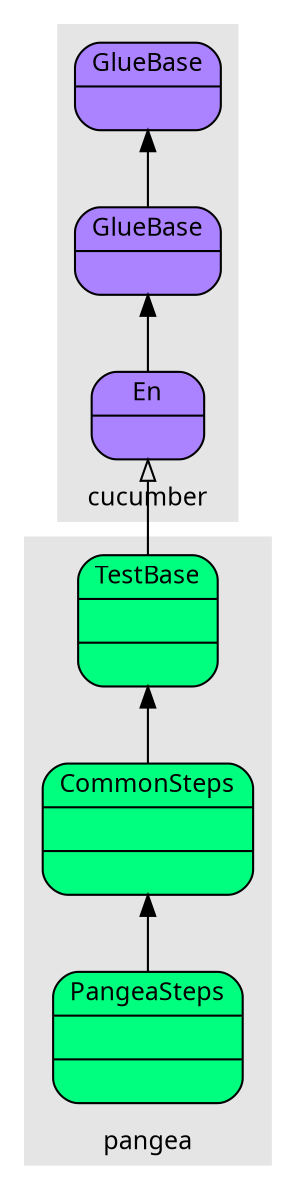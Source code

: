 digraph cucumber {
	rankdir = BT;
    fontname = "Verdana";
    fontsize = 12;
    node [fontname = "Verdana", fontsize = 12, shape = "record"];
    edge [fontname = "Verdana", fontsize = 12];
	
	subgraph cluster20 {
		label = "cucumber";
		style = filled;
		color = grey90;
		En [label = "{<f0>En|<f2>}", style = "rounded, filled", fillcolor = "mediumpurple1"];
		GlueBase [label = "{<f0>GlueBase|<f2>}", style = "rounded, filled", fillcolor = "mediumpurple1"];
		LambdaGlueBase [label = "{<f0>GlueBase|<f2>}", style = "rounded, filled", fillcolor = "mediumpurple1"];
	}
	
	subgraph cluster75 {
		label = "pangea";
		style = filled;
		color = grey90;
		CommonSteps [label = "{<f0>CommonSteps|<f1>|<f2>}", style = "rounded, filled", fillcolor = "springgreen"];	
		PangeaSteps [label = "{<f0>PangeaSteps|<f1>|<f2>}", style = "rounded, filled", fillcolor = "springgreen"];	
		TestBase [label = "{<f0>TestBase|<f1>|<f2>}", style = "rounded, filled", fillcolor = "springgreen"];	
	}
	
	/*
	
	// item_name [label = "item_lable", style = "filled", fillcolor = "palegreen"];
	// record_name [shape = "record", label = "{{<f0>interface|{<f10>(other implementers)}}|(other methods)}"];
	// interface_minor [shape = "plaintext", label = "Interface_minor"];
	// interface [label = "{<f0>Interface|<f2>+ method() : return_type\l}", style = "rounded, filled", fillcolor = "mediumpurple1"];
	// abstract_class [label = "{<f0>Abstract_Class|<f1>+ field1 : type\l+ field2 : type\l|<f2>&#170; abstract_method() : return_type\l&#537; static_method() : return_type\l+ method() : return_type\l}", style = "rounded, filled, dashed", fillcolor = "springgreen"];
	// class [label = "{<f0>Class|<f1>+ field1 : type\l+ field2 : type\l&#10765; final_field : type\l&#537; static_field : type\l|<f2>+ method() : return_type\l&#537; static_method() : return_type\l&#186; overriden_method() : return_type\l}", style = "rounded, filled", fillcolor = "springgreen"];	
	*/
	
	// item_foo -> item_bar;
	
	// Implementation -> Interface [arrowhead = "empty"];
	// Subclass -> Class;	
	// Referer -> Referee [arrowhead = "vee"];
	// Implementation -> InterfaceMinor [arrowhead = "odot"];	
	
	LambdaGlueBase -> GlueBase;
	En -> LambdaGlueBase;
	TestBase -> En [arrowhead = "empty"];
	
	CommonSteps -> TestBase;
	PangeaSteps -> CommonSteps;
	
	// current is current_progress_item
}
